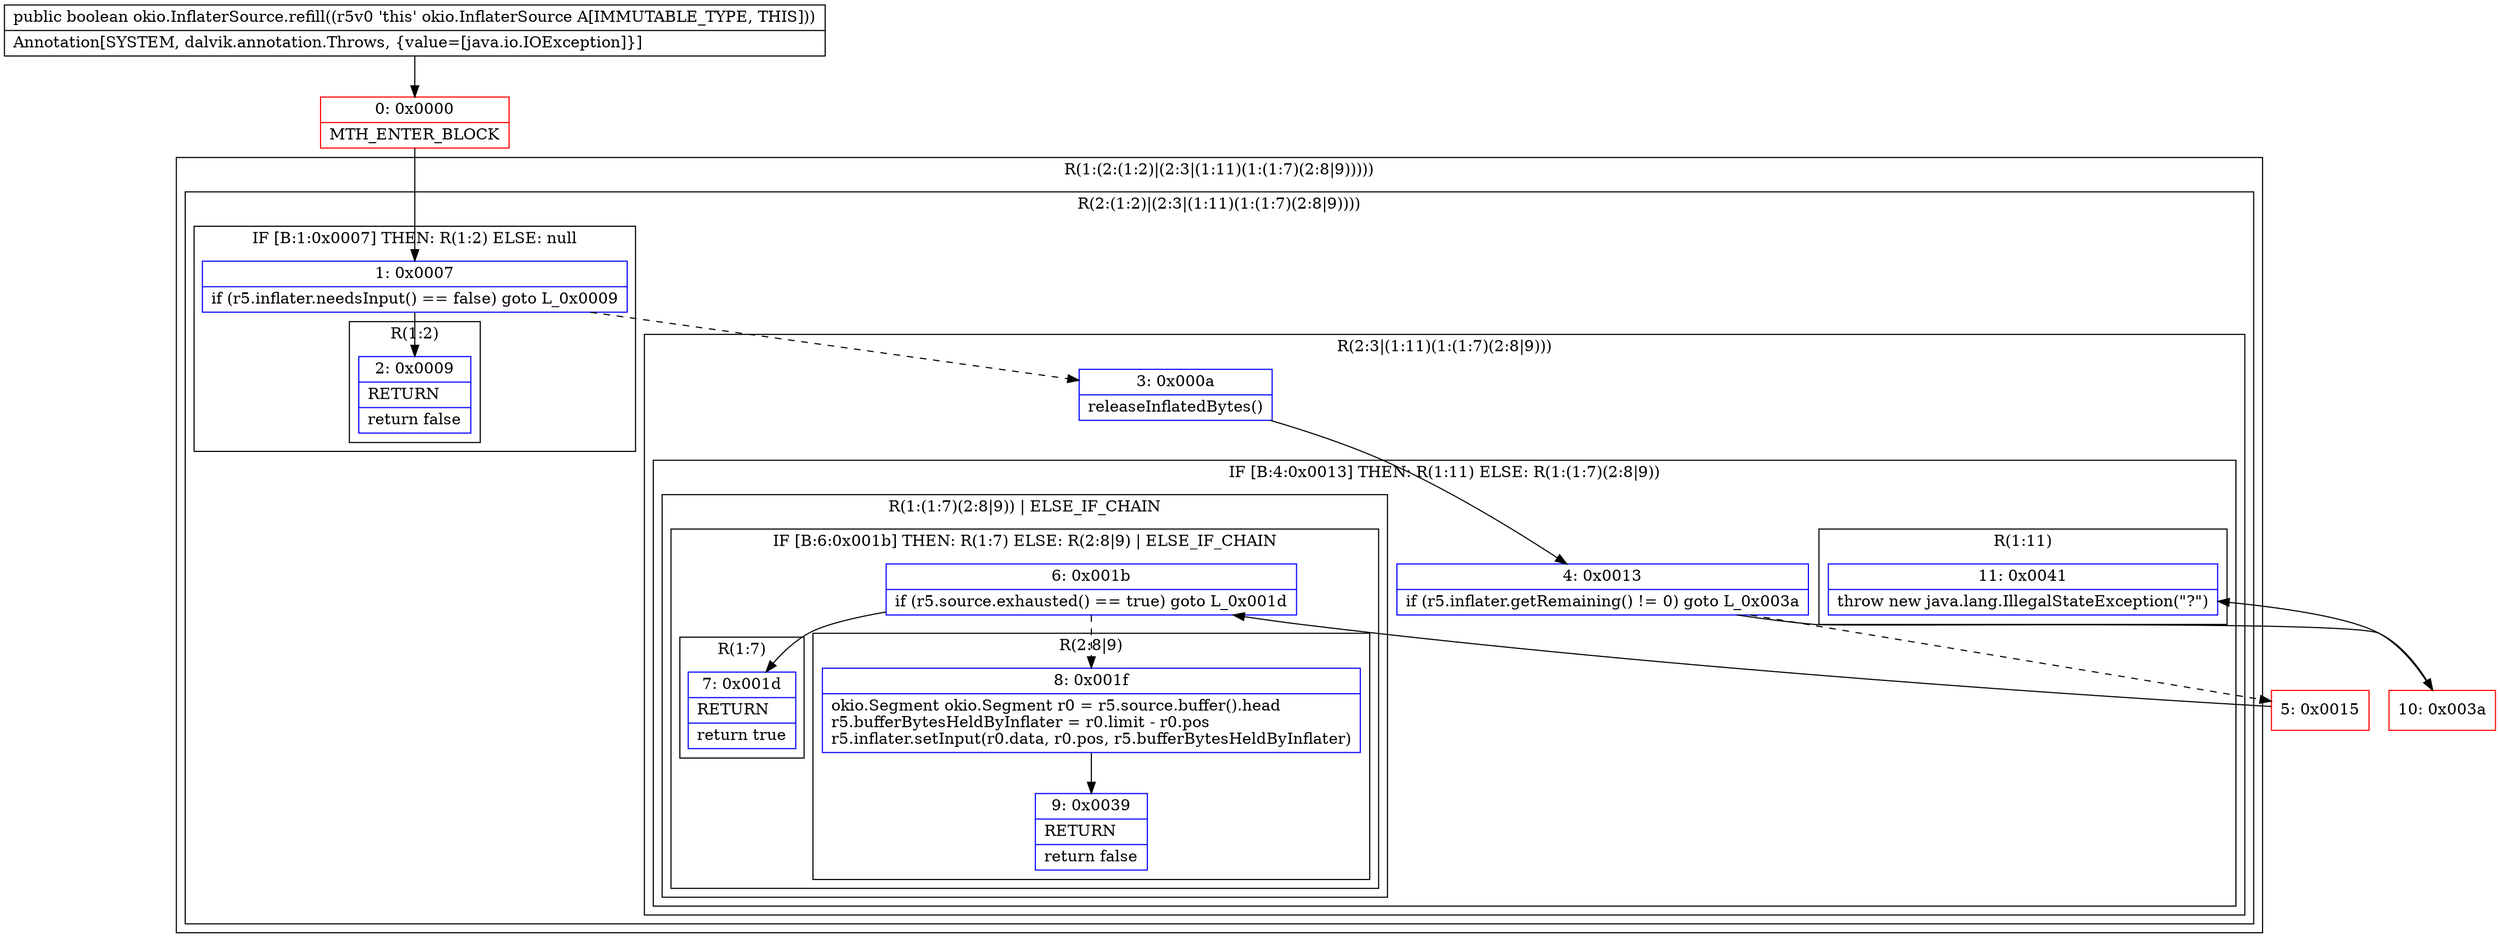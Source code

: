 digraph "CFG forokio.InflaterSource.refill()Z" {
subgraph cluster_Region_1323327494 {
label = "R(1:(2:(1:2)|(2:3|(1:11)(1:(1:7)(2:8|9)))))";
node [shape=record,color=blue];
subgraph cluster_Region_1605807985 {
label = "R(2:(1:2)|(2:3|(1:11)(1:(1:7)(2:8|9))))";
node [shape=record,color=blue];
subgraph cluster_IfRegion_658909727 {
label = "IF [B:1:0x0007] THEN: R(1:2) ELSE: null";
node [shape=record,color=blue];
Node_1 [shape=record,label="{1\:\ 0x0007|if (r5.inflater.needsInput() == false) goto L_0x0009\l}"];
subgraph cluster_Region_1647766624 {
label = "R(1:2)";
node [shape=record,color=blue];
Node_2 [shape=record,label="{2\:\ 0x0009|RETURN\l|return false\l}"];
}
}
subgraph cluster_Region_790319216 {
label = "R(2:3|(1:11)(1:(1:7)(2:8|9)))";
node [shape=record,color=blue];
Node_3 [shape=record,label="{3\:\ 0x000a|releaseInflatedBytes()\l}"];
subgraph cluster_IfRegion_1161605061 {
label = "IF [B:4:0x0013] THEN: R(1:11) ELSE: R(1:(1:7)(2:8|9))";
node [shape=record,color=blue];
Node_4 [shape=record,label="{4\:\ 0x0013|if (r5.inflater.getRemaining() != 0) goto L_0x003a\l}"];
subgraph cluster_Region_1404855215 {
label = "R(1:11)";
node [shape=record,color=blue];
Node_11 [shape=record,label="{11\:\ 0x0041|throw new java.lang.IllegalStateException(\"?\")\l}"];
}
subgraph cluster_Region_104644692 {
label = "R(1:(1:7)(2:8|9)) | ELSE_IF_CHAIN\l";
node [shape=record,color=blue];
subgraph cluster_IfRegion_1943111731 {
label = "IF [B:6:0x001b] THEN: R(1:7) ELSE: R(2:8|9) | ELSE_IF_CHAIN\l";
node [shape=record,color=blue];
Node_6 [shape=record,label="{6\:\ 0x001b|if (r5.source.exhausted() == true) goto L_0x001d\l}"];
subgraph cluster_Region_1395868427 {
label = "R(1:7)";
node [shape=record,color=blue];
Node_7 [shape=record,label="{7\:\ 0x001d|RETURN\l|return true\l}"];
}
subgraph cluster_Region_1655011997 {
label = "R(2:8|9)";
node [shape=record,color=blue];
Node_8 [shape=record,label="{8\:\ 0x001f|okio.Segment okio.Segment r0 = r5.source.buffer().head\lr5.bufferBytesHeldByInflater = r0.limit \- r0.pos\lr5.inflater.setInput(r0.data, r0.pos, r5.bufferBytesHeldByInflater)\l}"];
Node_9 [shape=record,label="{9\:\ 0x0039|RETURN\l|return false\l}"];
}
}
}
}
}
}
}
Node_0 [shape=record,color=red,label="{0\:\ 0x0000|MTH_ENTER_BLOCK\l}"];
Node_5 [shape=record,color=red,label="{5\:\ 0x0015}"];
Node_10 [shape=record,color=red,label="{10\:\ 0x003a}"];
MethodNode[shape=record,label="{public boolean okio.InflaterSource.refill((r5v0 'this' okio.InflaterSource A[IMMUTABLE_TYPE, THIS]))  | Annotation[SYSTEM, dalvik.annotation.Throws, \{value=[java.io.IOException]\}]\l}"];
MethodNode -> Node_0;
Node_1 -> Node_2;
Node_1 -> Node_3[style=dashed];
Node_3 -> Node_4;
Node_4 -> Node_5[style=dashed];
Node_4 -> Node_10;
Node_6 -> Node_7;
Node_6 -> Node_8[style=dashed];
Node_8 -> Node_9;
Node_0 -> Node_1;
Node_5 -> Node_6;
Node_10 -> Node_11;
}

